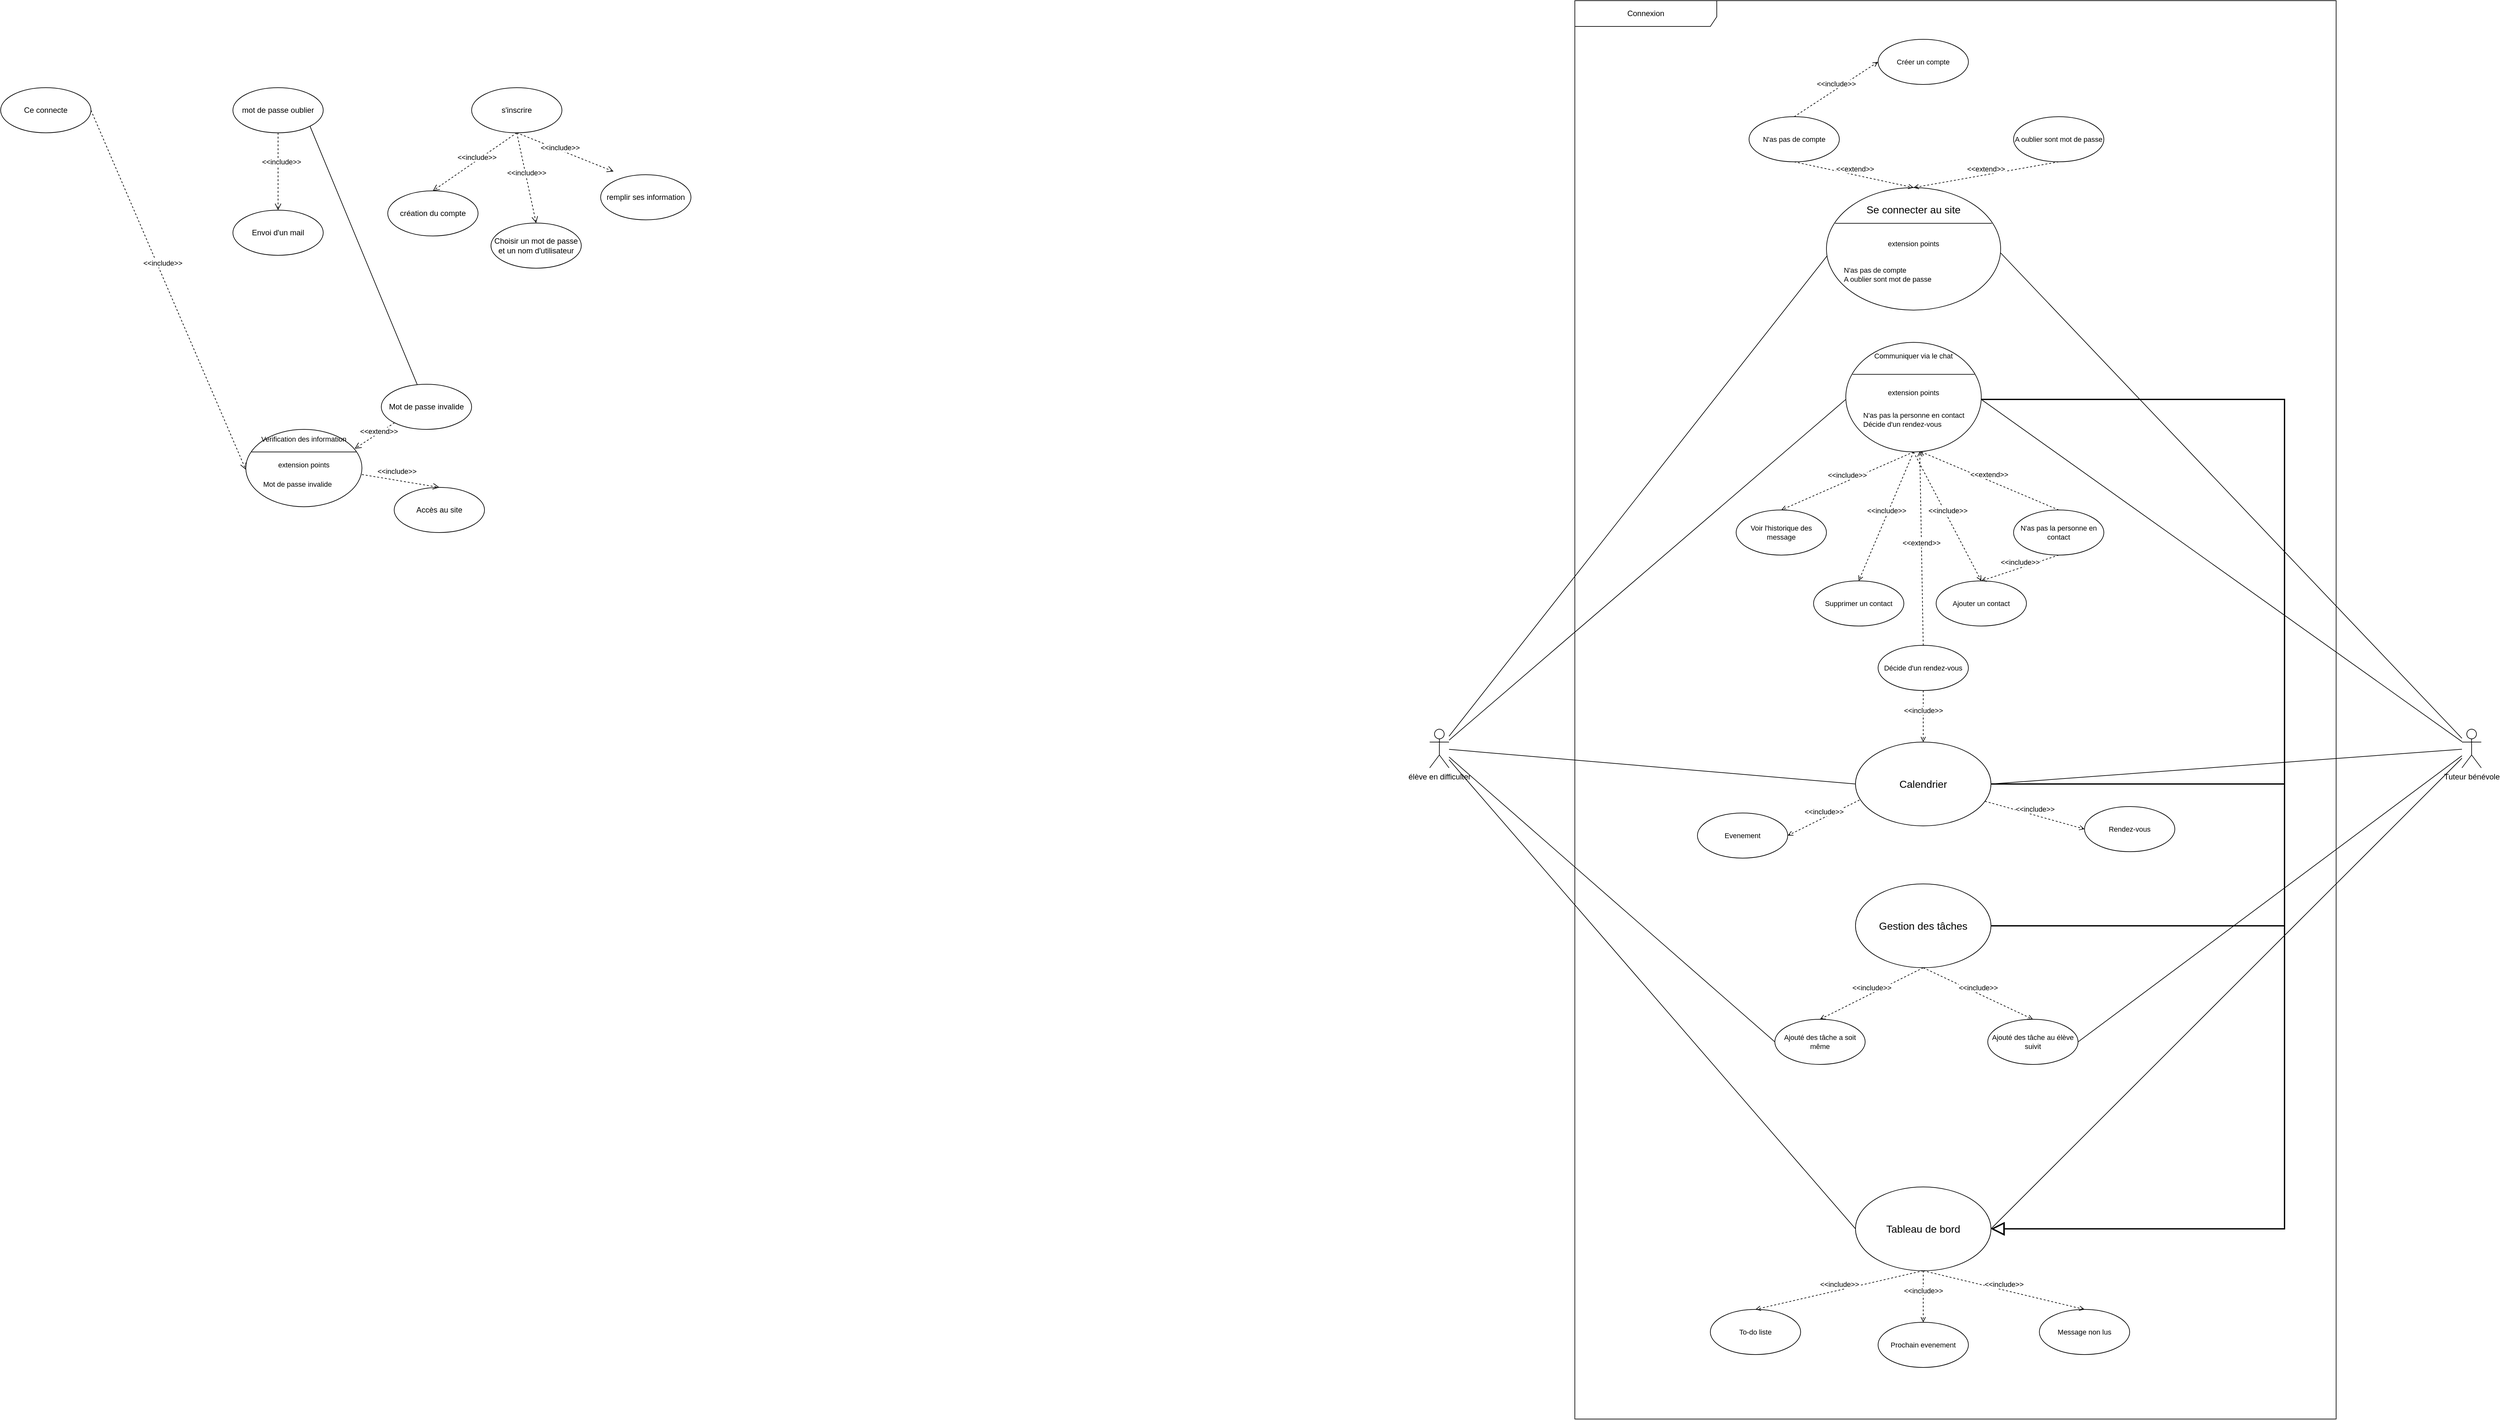 <mxfile version="21.3.8" type="github">
  <diagram name="Page-1" id="kGMyGou1nUePbA4EINrC">
    <mxGraphModel dx="9139" dy="7870" grid="1" gridSize="10" guides="1" tooltips="1" connect="1" arrows="1" fold="1" page="1" pageScale="1" pageWidth="827" pageHeight="1169" math="0" shadow="0">
      <root>
        <mxCell id="0" />
        <mxCell id="1" parent="0" />
        <mxCell id="mz7fUr0vwj-igbSiduvv-72" style="edgeStyle=none;shape=connector;rounded=0;orthogonalLoop=1;jettySize=auto;html=1;labelBackgroundColor=default;strokeColor=default;fontFamily=Helvetica;fontSize=11;fontColor=default;endArrow=none;endFill=0;entryX=0.017;entryY=-0.2;entryDx=0;entryDy=0;entryPerimeter=0;" edge="1" parent="1" source="mz7fUr0vwj-igbSiduvv-27" target="mz7fUr0vwj-igbSiduvv-78">
          <mxGeometry relative="1" as="geometry" />
        </mxCell>
        <mxCell id="mz7fUr0vwj-igbSiduvv-88" style="edgeStyle=none;shape=connector;rounded=0;orthogonalLoop=1;jettySize=auto;html=1;labelBackgroundColor=default;strokeColor=default;fontFamily=Helvetica;fontSize=11;fontColor=default;endArrow=none;endFill=0;entryX=0;entryY=0.75;entryDx=0;entryDy=0;" edge="1" parent="1" source="mz7fUr0vwj-igbSiduvv-27" target="mz7fUr0vwj-igbSiduvv-98">
          <mxGeometry relative="1" as="geometry">
            <mxPoint x="-4200" y="-5235" as="targetPoint" />
          </mxGeometry>
        </mxCell>
        <mxCell id="mz7fUr0vwj-igbSiduvv-108" style="edgeStyle=none;shape=connector;rounded=0;orthogonalLoop=1;jettySize=auto;html=1;entryX=0;entryY=0.5;entryDx=0;entryDy=0;labelBackgroundColor=default;strokeColor=default;fontFamily=Helvetica;fontSize=11;fontColor=default;endArrow=none;endFill=0;" edge="1" parent="1" source="mz7fUr0vwj-igbSiduvv-27" target="mz7fUr0vwj-igbSiduvv-107">
          <mxGeometry relative="1" as="geometry" />
        </mxCell>
        <mxCell id="mz7fUr0vwj-igbSiduvv-115" style="edgeStyle=none;shape=connector;rounded=0;orthogonalLoop=1;jettySize=auto;html=1;entryX=0;entryY=0.5;entryDx=0;entryDy=0;labelBackgroundColor=default;strokeColor=default;fontFamily=Helvetica;fontSize=11;fontColor=default;endArrow=none;endFill=0;" edge="1" parent="1" source="mz7fUr0vwj-igbSiduvv-27" target="mz7fUr0vwj-igbSiduvv-123">
          <mxGeometry relative="1" as="geometry" />
        </mxCell>
        <mxCell id="mz7fUr0vwj-igbSiduvv-131" style="edgeStyle=none;shape=connector;rounded=0;orthogonalLoop=1;jettySize=auto;html=1;entryX=0;entryY=0.5;entryDx=0;entryDy=0;labelBackgroundColor=default;strokeColor=default;fontFamily=Helvetica;fontSize=11;fontColor=default;endArrow=none;endFill=0;" edge="1" parent="1" source="mz7fUr0vwj-igbSiduvv-27" target="mz7fUr0vwj-igbSiduvv-126">
          <mxGeometry relative="1" as="geometry" />
        </mxCell>
        <mxCell id="mz7fUr0vwj-igbSiduvv-27" value="élève en difficulter" style="shape=umlActor;verticalLabelPosition=bottom;verticalAlign=top;html=1;" vertex="1" parent="1">
          <mxGeometry x="-4885" y="-4850" width="30" height="60" as="geometry" />
        </mxCell>
        <mxCell id="mz7fUr0vwj-igbSiduvv-28" value="Accès au site" style="ellipse;whiteSpace=wrap;html=1;" vertex="1" parent="1">
          <mxGeometry x="-6490" y="-5225" width="140" height="70" as="geometry" />
        </mxCell>
        <mxCell id="mz7fUr0vwj-igbSiduvv-29" value="Connexion" style="shape=umlFrame;whiteSpace=wrap;html=1;pointerEvents=0;width=220;height=40;connectable=0;" vertex="1" parent="1">
          <mxGeometry x="-4660" y="-5980" width="1180" height="2200" as="geometry" />
        </mxCell>
        <mxCell id="mz7fUr0vwj-igbSiduvv-73" style="edgeStyle=none;shape=connector;rounded=0;orthogonalLoop=1;jettySize=auto;html=1;entryX=1;entryY=-0.2;entryDx=0;entryDy=0;labelBackgroundColor=default;strokeColor=default;fontFamily=Helvetica;fontSize=11;fontColor=default;endArrow=none;endFill=0;entryPerimeter=0;" edge="1" parent="1" source="mz7fUr0vwj-igbSiduvv-30" target="mz7fUr0vwj-igbSiduvv-78">
          <mxGeometry relative="1" as="geometry" />
        </mxCell>
        <mxCell id="mz7fUr0vwj-igbSiduvv-89" style="edgeStyle=none;shape=connector;rounded=0;orthogonalLoop=1;jettySize=auto;html=1;entryX=1;entryY=0.75;entryDx=0;entryDy=0;labelBackgroundColor=default;strokeColor=default;fontFamily=Helvetica;fontSize=11;fontColor=default;endArrow=none;endFill=0;" edge="1" parent="1" source="mz7fUr0vwj-igbSiduvv-30" target="mz7fUr0vwj-igbSiduvv-98">
          <mxGeometry relative="1" as="geometry">
            <mxPoint x="-4060" y="-5235" as="targetPoint" />
          </mxGeometry>
        </mxCell>
        <mxCell id="mz7fUr0vwj-igbSiduvv-109" style="edgeStyle=none;shape=connector;rounded=0;orthogonalLoop=1;jettySize=auto;html=1;entryX=1;entryY=0.5;entryDx=0;entryDy=0;labelBackgroundColor=default;strokeColor=default;fontFamily=Helvetica;fontSize=11;fontColor=default;endArrow=none;endFill=0;" edge="1" parent="1" source="mz7fUr0vwj-igbSiduvv-30" target="mz7fUr0vwj-igbSiduvv-107">
          <mxGeometry relative="1" as="geometry" />
        </mxCell>
        <mxCell id="mz7fUr0vwj-igbSiduvv-116" style="edgeStyle=none;shape=connector;rounded=0;orthogonalLoop=1;jettySize=auto;html=1;entryX=1;entryY=0.5;entryDx=0;entryDy=0;labelBackgroundColor=default;strokeColor=default;fontFamily=Helvetica;fontSize=11;fontColor=default;endArrow=none;endFill=0;" edge="1" parent="1" source="mz7fUr0vwj-igbSiduvv-30" target="mz7fUr0vwj-igbSiduvv-124">
          <mxGeometry relative="1" as="geometry" />
        </mxCell>
        <mxCell id="mz7fUr0vwj-igbSiduvv-132" style="edgeStyle=none;shape=connector;rounded=0;orthogonalLoop=1;jettySize=auto;html=1;entryX=1;entryY=0.5;entryDx=0;entryDy=0;labelBackgroundColor=default;strokeColor=default;fontFamily=Helvetica;fontSize=11;fontColor=default;endArrow=none;endFill=0;" edge="1" parent="1" source="mz7fUr0vwj-igbSiduvv-30" target="mz7fUr0vwj-igbSiduvv-126">
          <mxGeometry relative="1" as="geometry" />
        </mxCell>
        <mxCell id="mz7fUr0vwj-igbSiduvv-30" value="Tuteur bénévole" style="shape=umlActor;verticalLabelPosition=bottom;verticalAlign=top;html=1;" vertex="1" parent="1">
          <mxGeometry x="-3285" y="-4850" width="30" height="60" as="geometry" />
        </mxCell>
        <mxCell id="mz7fUr0vwj-igbSiduvv-31" value="Ce connecte " style="ellipse;whiteSpace=wrap;html=1;" vertex="1" parent="1">
          <mxGeometry x="-7100" y="-5845" width="140" height="70" as="geometry" />
        </mxCell>
        <mxCell id="mz7fUr0vwj-igbSiduvv-34" value="&amp;lt;&amp;lt;include&amp;gt;&amp;gt;" style="endArrow=open;startArrow=none;endFill=0;startFill=0;endSize=8;html=1;verticalAlign=bottom;dashed=1;labelBackgroundColor=default;rounded=0;entryX=0.5;entryY=0;entryDx=0;entryDy=0;" edge="1" parent="1" source="mz7fUr0vwj-igbSiduvv-52" target="mz7fUr0vwj-igbSiduvv-28">
          <mxGeometry x="-0.111" y="5" width="160" relative="1" as="geometry">
            <mxPoint x="-7400" y="-5335" as="sourcePoint" />
            <mxPoint x="-7200" y="-5335" as="targetPoint" />
            <mxPoint as="offset" />
          </mxGeometry>
        </mxCell>
        <mxCell id="mz7fUr0vwj-igbSiduvv-36" value="&amp;lt;&amp;lt;include&amp;gt;&amp;gt;" style="endArrow=open;startArrow=none;endFill=0;startFill=0;endSize=8;html=1;verticalAlign=bottom;dashed=1;labelBackgroundColor=default;rounded=0;exitX=0.5;exitY=1;exitDx=0;exitDy=0;entryX=0.5;entryY=0;entryDx=0;entryDy=0;" edge="1" target="mz7fUr0vwj-igbSiduvv-56" parent="1" source="mz7fUr0vwj-igbSiduvv-45">
          <mxGeometry x="-0.013" y="3" width="160" relative="1" as="geometry">
            <mxPoint x="-6370" y="-5580" as="sourcePoint" />
            <mxPoint x="-6952" y="-5440" as="targetPoint" />
            <mxPoint as="offset" />
          </mxGeometry>
        </mxCell>
        <mxCell id="mz7fUr0vwj-igbSiduvv-45" value="s&#39;inscrire" style="ellipse;whiteSpace=wrap;html=1;" vertex="1" parent="1">
          <mxGeometry x="-6370" y="-5845" width="140" height="70" as="geometry" />
        </mxCell>
        <mxCell id="mz7fUr0vwj-igbSiduvv-49" value="" style="shape=ellipse;container=1;horizontal=1;horizontalStack=0;resizeParent=1;resizeParentMax=0;resizeLast=0;html=1;dashed=0;collapsible=0;fontFamily=Helvetica;fontSize=11;fontColor=default;" vertex="1" parent="1">
          <mxGeometry x="-6720" y="-5315" width="180" height="120" as="geometry" />
        </mxCell>
        <mxCell id="mz7fUr0vwj-igbSiduvv-50" value="Verification des information" style="html=1;strokeColor=none;fillColor=none;align=center;verticalAlign=middle;rotatable=0;whiteSpace=wrap;fontFamily=Helvetica;fontSize=11;fontColor=default;" vertex="1" parent="mz7fUr0vwj-igbSiduvv-49">
          <mxGeometry width="180" height="30" as="geometry" />
        </mxCell>
        <mxCell id="mz7fUr0vwj-igbSiduvv-51" value="" style="line;strokeWidth=1;fillColor=none;rotatable=0;labelPosition=right;points=[];portConstraint=eastwest;dashed=0;resizeWidth=1;fontFamily=Helvetica;fontSize=11;fontColor=default;" vertex="1" parent="mz7fUr0vwj-igbSiduvv-49">
          <mxGeometry x="9" y="30" width="162" height="10" as="geometry" />
        </mxCell>
        <mxCell id="mz7fUr0vwj-igbSiduvv-52" value="extension points" style="text;html=1;align=center;verticalAlign=middle;rotatable=0;fillColor=none;strokeColor=none;whiteSpace=wrap;fontSize=11;fontFamily=Helvetica;fontColor=default;" vertex="1" parent="mz7fUr0vwj-igbSiduvv-49">
          <mxGeometry y="40" width="180" height="30" as="geometry" />
        </mxCell>
        <mxCell id="mz7fUr0vwj-igbSiduvv-53" value="Mot de passe invalide" style="text;html=1;align=left;verticalAlign=middle;rotatable=0;spacingLeft=25;fillColor=none;strokeColor=none;whiteSpace=wrap;fontSize=11;fontFamily=Helvetica;fontColor=default;" vertex="1" parent="mz7fUr0vwj-igbSiduvv-49">
          <mxGeometry y="70" width="180" height="30" as="geometry" />
        </mxCell>
        <mxCell id="mz7fUr0vwj-igbSiduvv-54" value="remplir ses information" style="ellipse;whiteSpace=wrap;html=1;" vertex="1" parent="1">
          <mxGeometry x="-6170" y="-5710" width="140" height="70" as="geometry" />
        </mxCell>
        <mxCell id="mz7fUr0vwj-igbSiduvv-55" value="Choisir un mot de passe et un nom d&#39;utilisateur" style="ellipse;whiteSpace=wrap;html=1;" vertex="1" parent="1">
          <mxGeometry x="-6340" y="-5635" width="140" height="70" as="geometry" />
        </mxCell>
        <mxCell id="mz7fUr0vwj-igbSiduvv-56" value="création du compte" style="ellipse;whiteSpace=wrap;html=1;" vertex="1" parent="1">
          <mxGeometry x="-6500" y="-5685" width="140" height="70" as="geometry" />
        </mxCell>
        <mxCell id="mz7fUr0vwj-igbSiduvv-58" value="&amp;lt;&amp;lt;include&amp;gt;&amp;gt;" style="endArrow=open;startArrow=none;endFill=0;startFill=0;endSize=8;html=1;verticalAlign=bottom;dashed=1;labelBackgroundColor=default;rounded=0;exitX=0.5;exitY=1;exitDx=0;exitDy=0;entryX=0.5;entryY=0;entryDx=0;entryDy=0;" edge="1" parent="1" source="mz7fUr0vwj-igbSiduvv-45" target="mz7fUr0vwj-igbSiduvv-55">
          <mxGeometry x="0.011" width="160" relative="1" as="geometry">
            <mxPoint x="-6370" y="-5580" as="sourcePoint" />
            <mxPoint x="-6952" y="-5440" as="targetPoint" />
            <mxPoint as="offset" />
          </mxGeometry>
        </mxCell>
        <mxCell id="mz7fUr0vwj-igbSiduvv-59" value="&amp;lt;&amp;lt;include&amp;gt;&amp;gt;" style="endArrow=open;startArrow=none;endFill=0;startFill=0;endSize=8;html=1;verticalAlign=bottom;dashed=1;labelBackgroundColor=default;rounded=0;exitX=0.5;exitY=1;exitDx=0;exitDy=0;entryX=0.5;entryY=0;entryDx=0;entryDy=0;" edge="1" parent="1" source="mz7fUr0vwj-igbSiduvv-45">
          <mxGeometry x="-0.076" y="-5" width="160" relative="1" as="geometry">
            <mxPoint x="-6370" y="-5580" as="sourcePoint" />
            <mxPoint x="-6150" y="-5715" as="targetPoint" />
            <mxPoint as="offset" />
          </mxGeometry>
        </mxCell>
        <mxCell id="mz7fUr0vwj-igbSiduvv-60" value="mot de passe oublier" style="ellipse;whiteSpace=wrap;html=1;" vertex="1" parent="1">
          <mxGeometry x="-6740" y="-5845" width="140" height="70" as="geometry" />
        </mxCell>
        <mxCell id="mz7fUr0vwj-igbSiduvv-67" style="edgeStyle=none;shape=connector;rounded=0;orthogonalLoop=1;jettySize=auto;html=1;labelBackgroundColor=default;strokeColor=default;fontFamily=Helvetica;fontSize=11;fontColor=default;endArrow=none;endFill=0;entryX=1;entryY=1;entryDx=0;entryDy=0;" edge="1" parent="1" source="mz7fUr0vwj-igbSiduvv-62" target="mz7fUr0vwj-igbSiduvv-60">
          <mxGeometry relative="1" as="geometry" />
        </mxCell>
        <mxCell id="mz7fUr0vwj-igbSiduvv-62" value="Mot de passe invalide" style="ellipse;whiteSpace=wrap;html=1;" vertex="1" parent="1">
          <mxGeometry x="-6510" y="-5385" width="140" height="70" as="geometry" />
        </mxCell>
        <mxCell id="mz7fUr0vwj-igbSiduvv-64" value="&amp;lt;&amp;lt;extend&amp;gt;&amp;gt;" style="endArrow=open;startArrow=none;endFill=0;startFill=0;endSize=8;html=1;verticalAlign=bottom;dashed=1;labelBackgroundColor=default;rounded=0;entryX=0.938;entryY=0.997;entryDx=0;entryDy=0;exitX=0;exitY=1;exitDx=0;exitDy=0;entryPerimeter=0;" edge="1" parent="1" source="mz7fUr0vwj-igbSiduvv-62" target="mz7fUr0vwj-igbSiduvv-50">
          <mxGeometry x="-0.111" y="5" width="160" relative="1" as="geometry">
            <mxPoint x="-6752.5" y="-5395.83" as="sourcePoint" />
            <mxPoint x="-6552.5" y="-5395.83" as="targetPoint" />
            <mxPoint as="offset" />
          </mxGeometry>
        </mxCell>
        <mxCell id="mz7fUr0vwj-igbSiduvv-65" value="&amp;lt;&amp;lt;include&amp;gt;&amp;gt;" style="endArrow=open;startArrow=none;endFill=0;startFill=0;endSize=8;html=1;verticalAlign=bottom;dashed=1;labelBackgroundColor=default;rounded=0;exitX=1;exitY=0.5;exitDx=0;exitDy=0;entryX=0;entryY=0.75;entryDx=0;entryDy=0;" edge="1" parent="1" source="mz7fUr0vwj-igbSiduvv-31" target="mz7fUr0vwj-igbSiduvv-52">
          <mxGeometry x="-0.111" y="5" width="160" relative="1" as="geometry">
            <mxPoint x="-6850" y="-5185" as="sourcePoint" />
            <mxPoint x="-6650" y="-5185" as="targetPoint" />
            <mxPoint as="offset" />
          </mxGeometry>
        </mxCell>
        <mxCell id="mz7fUr0vwj-igbSiduvv-68" value="Envoi d&#39;un mail" style="ellipse;whiteSpace=wrap;html=1;" vertex="1" parent="1">
          <mxGeometry x="-6740" y="-5655" width="140" height="70" as="geometry" />
        </mxCell>
        <mxCell id="mz7fUr0vwj-igbSiduvv-69" value="&amp;lt;&amp;lt;include&amp;gt;&amp;gt;" style="endArrow=open;startArrow=none;endFill=0;startFill=0;endSize=8;html=1;verticalAlign=bottom;dashed=1;labelBackgroundColor=default;rounded=0;exitX=0.5;exitY=1;exitDx=0;exitDy=0;entryX=0.5;entryY=0;entryDx=0;entryDy=0;" edge="1" parent="1" source="mz7fUr0vwj-igbSiduvv-60" target="mz7fUr0vwj-igbSiduvv-68">
          <mxGeometry x="-0.111" y="5" width="160" relative="1" as="geometry">
            <mxPoint x="-6790" y="-5505" as="sourcePoint" />
            <mxPoint x="-6740" y="-5487" as="targetPoint" />
            <mxPoint as="offset" />
          </mxGeometry>
        </mxCell>
        <mxCell id="mz7fUr0vwj-igbSiduvv-71" value="N&#39;as pas de compte" style="ellipse;whiteSpace=wrap;html=1;fontFamily=Helvetica;fontSize=11;fontColor=default;" vertex="1" parent="1">
          <mxGeometry x="-4390" y="-5800" width="140" height="70" as="geometry" />
        </mxCell>
        <mxCell id="mz7fUr0vwj-igbSiduvv-74" value="" style="shape=ellipse;container=1;horizontal=1;horizontalStack=0;resizeParent=1;resizeParentMax=0;resizeLast=0;html=1;dashed=0;collapsible=0;fontFamily=Helvetica;fontSize=11;fontColor=default;" vertex="1" parent="1">
          <mxGeometry x="-4270" y="-5690" width="270" height="190" as="geometry" />
        </mxCell>
        <mxCell id="mz7fUr0vwj-igbSiduvv-75" value="&lt;div style=&quot;font-size: 16px;&quot;&gt;Se connecter au site&lt;br style=&quot;font-size: 16px;&quot;&gt;&lt;/div&gt;" style="html=1;strokeColor=none;fillColor=none;align=center;verticalAlign=middle;rotatable=0;whiteSpace=wrap;fontFamily=Helvetica;fontSize=16;fontColor=default;" vertex="1" parent="mz7fUr0vwj-igbSiduvv-74">
          <mxGeometry y="10" width="270" height="47.5" as="geometry" />
        </mxCell>
        <mxCell id="mz7fUr0vwj-igbSiduvv-76" value="" style="line;strokeWidth=1;fillColor=none;rotatable=0;labelPosition=right;points=[];portConstraint=eastwest;dashed=0;resizeWidth=1;fontFamily=Helvetica;fontSize=11;fontColor=default;" vertex="1" parent="mz7fUr0vwj-igbSiduvv-74">
          <mxGeometry x="13.5" y="47.5" width="243.0" height="15.833" as="geometry" />
        </mxCell>
        <mxCell id="mz7fUr0vwj-igbSiduvv-77" value="extension points" style="text;html=1;align=center;verticalAlign=middle;rotatable=0;fillColor=none;strokeColor=none;whiteSpace=wrap;fontSize=11;fontFamily=Helvetica;fontColor=default;" vertex="1" parent="mz7fUr0vwj-igbSiduvv-74">
          <mxGeometry y="63.333" width="270" height="47.5" as="geometry" />
        </mxCell>
        <mxCell id="mz7fUr0vwj-igbSiduvv-78" value="&lt;div&gt;N&#39;as pas de compte&lt;/div&gt;&lt;div&gt;A oublier sont mot de passe&lt;br&gt;&lt;/div&gt;" style="text;html=1;align=left;verticalAlign=middle;rotatable=0;spacingLeft=25;fillColor=none;strokeColor=none;whiteSpace=wrap;fontSize=11;fontFamily=Helvetica;fontColor=default;" vertex="1" parent="mz7fUr0vwj-igbSiduvv-74">
          <mxGeometry y="110.833" width="270" height="47.5" as="geometry" />
        </mxCell>
        <mxCell id="mz7fUr0vwj-igbSiduvv-82" value="&amp;lt;&amp;lt;extend&amp;gt;&amp;gt;" style="html=1;verticalAlign=bottom;labelBackgroundColor=default;endArrow=open;endFill=0;dashed=1;rounded=0;strokeColor=default;fontFamily=Helvetica;fontSize=11;fontColor=default;shape=connector;exitX=0.5;exitY=1;exitDx=0;exitDy=0;" edge="1" parent="1" source="mz7fUr0vwj-igbSiduvv-71">
          <mxGeometry x="0.013" width="160" relative="1" as="geometry">
            <mxPoint x="-4440" y="-5490" as="sourcePoint" />
            <mxPoint x="-4135" y="-5690" as="targetPoint" />
            <mxPoint as="offset" />
          </mxGeometry>
        </mxCell>
        <mxCell id="mz7fUr0vwj-igbSiduvv-83" value="&amp;lt;&amp;lt;include&amp;gt;&amp;gt;" style="html=1;verticalAlign=bottom;labelBackgroundColor=default;endArrow=open;endFill=0;dashed=1;rounded=0;strokeColor=default;fontFamily=Helvetica;fontSize=11;fontColor=default;shape=connector;exitX=0.5;exitY=0;exitDx=0;exitDy=0;entryX=0;entryY=0.5;entryDx=0;entryDy=0;" edge="1" parent="1" source="mz7fUr0vwj-igbSiduvv-71" target="mz7fUr0vwj-igbSiduvv-84">
          <mxGeometry width="160" relative="1" as="geometry">
            <mxPoint x="-4180" y="-5770" as="sourcePoint" />
            <mxPoint x="-4120" y="-5890" as="targetPoint" />
          </mxGeometry>
        </mxCell>
        <mxCell id="mz7fUr0vwj-igbSiduvv-84" value="Créer un compte" style="ellipse;whiteSpace=wrap;html=1;fontFamily=Helvetica;fontSize=11;fontColor=default;" vertex="1" parent="1">
          <mxGeometry x="-4190" y="-5920" width="140" height="70" as="geometry" />
        </mxCell>
        <mxCell id="mz7fUr0vwj-igbSiduvv-85" value="A oublier sont mot de passe" style="ellipse;whiteSpace=wrap;html=1;fontFamily=Helvetica;fontSize=11;fontColor=default;" vertex="1" parent="1">
          <mxGeometry x="-3980" y="-5800" width="140" height="70" as="geometry" />
        </mxCell>
        <mxCell id="mz7fUr0vwj-igbSiduvv-86" value="&amp;lt;&amp;lt;extend&amp;gt;&amp;gt;" style="html=1;verticalAlign=bottom;labelBackgroundColor=default;endArrow=open;endFill=0;dashed=1;rounded=0;strokeColor=default;fontFamily=Helvetica;fontSize=11;fontColor=default;shape=connector;entryX=0.5;entryY=0;entryDx=0;entryDy=0;exitX=0.5;exitY=1;exitDx=0;exitDy=0;" edge="1" parent="1" source="mz7fUr0vwj-igbSiduvv-85" target="mz7fUr0vwj-igbSiduvv-74">
          <mxGeometry width="160" relative="1" as="geometry">
            <mxPoint x="-4020" y="-5730" as="sourcePoint" />
            <mxPoint x="-3989" y="-5666" as="targetPoint" />
          </mxGeometry>
        </mxCell>
        <mxCell id="mz7fUr0vwj-igbSiduvv-90" value="N&#39;as pas la personne en contact" style="ellipse;whiteSpace=wrap;html=1;fontFamily=Helvetica;fontSize=11;fontColor=default;" vertex="1" parent="1">
          <mxGeometry x="-3980" y="-5190" width="140" height="70" as="geometry" />
        </mxCell>
        <mxCell id="mz7fUr0vwj-igbSiduvv-91" value="Voir l&#39;historique des message" style="ellipse;whiteSpace=wrap;html=1;fontFamily=Helvetica;fontSize=11;fontColor=default;" vertex="1" parent="1">
          <mxGeometry x="-4410" y="-5190" width="140" height="70" as="geometry" />
        </mxCell>
        <mxCell id="mz7fUr0vwj-igbSiduvv-92" value="&amp;lt;&amp;lt;include&amp;gt;&amp;gt;" style="html=1;verticalAlign=bottom;labelBackgroundColor=default;endArrow=open;endFill=0;dashed=1;rounded=0;strokeColor=default;fontFamily=Helvetica;fontSize=11;fontColor=default;shape=connector;exitX=0.5;exitY=1;exitDx=0;exitDy=0;entryX=0.5;entryY=0;entryDx=0;entryDy=0;" edge="1" parent="1" source="mz7fUr0vwj-igbSiduvv-95" target="mz7fUr0vwj-igbSiduvv-91">
          <mxGeometry width="160" relative="1" as="geometry">
            <mxPoint x="-4130" y="-5280" as="sourcePoint" />
            <mxPoint x="-4100" y="-5190" as="targetPoint" />
          </mxGeometry>
        </mxCell>
        <mxCell id="mz7fUr0vwj-igbSiduvv-93" value="&amp;lt;&amp;lt;extend&amp;gt;&amp;gt;" style="html=1;verticalAlign=bottom;labelBackgroundColor=default;endArrow=open;endFill=0;dashed=1;rounded=0;strokeColor=default;fontFamily=Helvetica;fontSize=11;fontColor=default;shape=connector;exitX=0.5;exitY=0;exitDx=0;exitDy=0;entryX=0.546;entryY=0.994;entryDx=0;entryDy=0;entryPerimeter=0;" edge="1" parent="1" source="mz7fUr0vwj-igbSiduvv-90" target="mz7fUr0vwj-igbSiduvv-95">
          <mxGeometry width="160" relative="1" as="geometry">
            <mxPoint x="-4080" y="-5220" as="sourcePoint" />
            <mxPoint x="-4130" y="-5280" as="targetPoint" />
          </mxGeometry>
        </mxCell>
        <mxCell id="mz7fUr0vwj-igbSiduvv-94" value="Ajouter un contact" style="ellipse;whiteSpace=wrap;html=1;fontFamily=Helvetica;fontSize=11;fontColor=default;" vertex="1" parent="1">
          <mxGeometry x="-4100" y="-5080" width="140" height="70" as="geometry" />
        </mxCell>
        <mxCell id="mz7fUr0vwj-igbSiduvv-95" value="" style="shape=ellipse;container=1;horizontal=1;horizontalStack=0;resizeParent=1;resizeParentMax=0;resizeLast=0;html=1;dashed=0;collapsible=0;fontFamily=Helvetica;fontSize=11;fontColor=default;" vertex="1" parent="1">
          <mxGeometry x="-4240" y="-5450" width="210" height="170" as="geometry" />
        </mxCell>
        <mxCell id="mz7fUr0vwj-igbSiduvv-96" value="Communiquer via le chat" style="html=1;strokeColor=none;fillColor=none;align=center;verticalAlign=middle;rotatable=0;whiteSpace=wrap;fontFamily=Helvetica;fontSize=11;fontColor=default;" vertex="1" parent="mz7fUr0vwj-igbSiduvv-95">
          <mxGeometry width="210" height="42.5" as="geometry" />
        </mxCell>
        <mxCell id="mz7fUr0vwj-igbSiduvv-97" value="" style="line;strokeWidth=1;fillColor=none;rotatable=0;labelPosition=right;points=[];portConstraint=eastwest;dashed=0;resizeWidth=1;fontFamily=Helvetica;fontSize=11;fontColor=default;" vertex="1" parent="mz7fUr0vwj-igbSiduvv-95">
          <mxGeometry x="10.5" y="42.5" width="189" height="14.167" as="geometry" />
        </mxCell>
        <mxCell id="mz7fUr0vwj-igbSiduvv-98" value="extension points" style="text;html=1;align=center;verticalAlign=middle;rotatable=0;fillColor=none;strokeColor=none;whiteSpace=wrap;fontSize=11;fontFamily=Helvetica;fontColor=default;" vertex="1" parent="mz7fUr0vwj-igbSiduvv-95">
          <mxGeometry y="56.667" width="210" height="42.5" as="geometry" />
        </mxCell>
        <mxCell id="mz7fUr0vwj-igbSiduvv-99" value="&lt;div&gt;N&#39;as pas la personne en contact&lt;/div&gt;&lt;div&gt;Décide d&#39;un rendez-vous&lt;br&gt;&lt;/div&gt;" style="text;html=1;align=left;verticalAlign=middle;rotatable=0;spacingLeft=25;fillColor=none;strokeColor=none;whiteSpace=wrap;fontSize=11;fontFamily=Helvetica;fontColor=default;" vertex="1" parent="mz7fUr0vwj-igbSiduvv-95">
          <mxGeometry y="99.167" width="210" height="42.5" as="geometry" />
        </mxCell>
        <mxCell id="mz7fUr0vwj-igbSiduvv-100" value="&amp;lt;&amp;lt;include&amp;gt;&amp;gt;" style="html=1;verticalAlign=bottom;labelBackgroundColor=default;endArrow=open;endFill=0;dashed=1;rounded=0;strokeColor=default;fontFamily=Helvetica;fontSize=11;fontColor=default;shape=connector;exitX=0.5;exitY=1;exitDx=0;exitDy=0;entryX=0.5;entryY=0;entryDx=0;entryDy=0;" edge="1" parent="1" source="mz7fUr0vwj-igbSiduvv-90" target="mz7fUr0vwj-igbSiduvv-94">
          <mxGeometry width="160" relative="1" as="geometry">
            <mxPoint x="-3985" y="-5065" as="sourcePoint" />
            <mxPoint x="-4090" y="-4975" as="targetPoint" />
          </mxGeometry>
        </mxCell>
        <mxCell id="mz7fUr0vwj-igbSiduvv-101" value="&amp;lt;&amp;lt;include&amp;gt;&amp;gt;" style="html=1;verticalAlign=bottom;labelBackgroundColor=default;endArrow=open;endFill=0;dashed=1;rounded=0;strokeColor=default;fontFamily=Helvetica;fontSize=11;fontColor=default;shape=connector;exitX=0.5;exitY=1;exitDx=0;exitDy=0;entryX=0.5;entryY=0;entryDx=0;entryDy=0;" edge="1" parent="1" source="mz7fUr0vwj-igbSiduvv-95" target="mz7fUr0vwj-igbSiduvv-94">
          <mxGeometry width="160" relative="1" as="geometry">
            <mxPoint x="-3900" y="-5110" as="sourcePoint" />
            <mxPoint x="-4090" y="-5120" as="targetPoint" />
          </mxGeometry>
        </mxCell>
        <mxCell id="mz7fUr0vwj-igbSiduvv-102" value="Supprimer un contact" style="ellipse;whiteSpace=wrap;html=1;fontFamily=Helvetica;fontSize=11;fontColor=default;" vertex="1" parent="1">
          <mxGeometry x="-4290" y="-5080" width="140" height="70" as="geometry" />
        </mxCell>
        <mxCell id="mz7fUr0vwj-igbSiduvv-103" value="&amp;lt;&amp;lt;include&amp;gt;&amp;gt;" style="html=1;verticalAlign=bottom;labelBackgroundColor=default;endArrow=open;endFill=0;dashed=1;rounded=0;strokeColor=default;fontFamily=Helvetica;fontSize=11;fontColor=default;shape=connector;exitX=0.5;exitY=1;exitDx=0;exitDy=0;entryX=0.5;entryY=0;entryDx=0;entryDy=0;" edge="1" parent="1" source="mz7fUr0vwj-igbSiduvv-95" target="mz7fUr0vwj-igbSiduvv-102">
          <mxGeometry width="160" relative="1" as="geometry">
            <mxPoint x="-3900" y="-5110" as="sourcePoint" />
            <mxPoint x="-4090" y="-5120" as="targetPoint" />
          </mxGeometry>
        </mxCell>
        <mxCell id="mz7fUr0vwj-igbSiduvv-104" value="Décide d&#39;un rendez-vous" style="ellipse;whiteSpace=wrap;html=1;fontFamily=Helvetica;fontSize=11;fontColor=default;" vertex="1" parent="1">
          <mxGeometry x="-4190" y="-4980" width="140" height="70" as="geometry" />
        </mxCell>
        <mxCell id="mz7fUr0vwj-igbSiduvv-105" value="&amp;lt;&amp;lt;extend&amp;gt;&amp;gt;" style="html=1;verticalAlign=bottom;labelBackgroundColor=default;endArrow=open;endFill=0;dashed=1;rounded=0;strokeColor=default;fontFamily=Helvetica;fontSize=11;fontColor=default;shape=connector;exitX=0.5;exitY=0;exitDx=0;exitDy=0;entryX=0.546;entryY=0.994;entryDx=0;entryDy=0;entryPerimeter=0;" edge="1" parent="1" source="mz7fUr0vwj-igbSiduvv-104" target="mz7fUr0vwj-igbSiduvv-95">
          <mxGeometry width="160" relative="1" as="geometry">
            <mxPoint x="-4080" y="-5220" as="sourcePoint" />
            <mxPoint x="-4130" y="-5280" as="targetPoint" />
          </mxGeometry>
        </mxCell>
        <mxCell id="mz7fUr0vwj-igbSiduvv-106" value="&amp;lt;&amp;lt;include&amp;gt;&amp;gt;" style="html=1;verticalAlign=bottom;labelBackgroundColor=default;endArrow=open;endFill=0;dashed=1;rounded=0;strokeColor=default;fontFamily=Helvetica;fontSize=11;fontColor=default;shape=connector;exitX=0.5;exitY=1;exitDx=0;exitDy=0;entryX=0.5;entryY=0;entryDx=0;entryDy=0;" edge="1" parent="1" source="mz7fUr0vwj-igbSiduvv-104" target="mz7fUr0vwj-igbSiduvv-107">
          <mxGeometry width="160" relative="1" as="geometry">
            <mxPoint x="-4135" y="-4876" as="sourcePoint" />
            <mxPoint x="-4120" y="-4840" as="targetPoint" />
          </mxGeometry>
        </mxCell>
        <mxCell id="mz7fUr0vwj-igbSiduvv-107" value="Calendrier" style="ellipse;whiteSpace=wrap;html=1;fontFamily=Helvetica;fontSize=16;fontColor=default;" vertex="1" parent="1">
          <mxGeometry x="-4225" y="-4830" width="210" height="130" as="geometry" />
        </mxCell>
        <mxCell id="mz7fUr0vwj-igbSiduvv-110" value="Evenement" style="ellipse;whiteSpace=wrap;html=1;fontFamily=Helvetica;fontSize=11;fontColor=default;" vertex="1" parent="1">
          <mxGeometry x="-4470" y="-4720" width="140" height="70" as="geometry" />
        </mxCell>
        <mxCell id="mz7fUr0vwj-igbSiduvv-111" value="&amp;lt;&amp;lt;include&amp;gt;&amp;gt;" style="html=1;verticalAlign=bottom;labelBackgroundColor=default;endArrow=open;endFill=0;dashed=1;rounded=0;strokeColor=default;fontFamily=Helvetica;fontSize=11;fontColor=default;shape=connector;exitX=0.029;exitY=0.692;exitDx=0;exitDy=0;entryX=1;entryY=0.5;entryDx=0;entryDy=0;exitPerimeter=0;" edge="1" source="mz7fUr0vwj-igbSiduvv-107" parent="1" target="mz7fUr0vwj-igbSiduvv-110">
          <mxGeometry width="160" relative="1" as="geometry">
            <mxPoint x="-4415" y="-4616" as="sourcePoint" />
            <mxPoint x="-4400" y="-4570" as="targetPoint" />
            <mxPoint as="offset" />
          </mxGeometry>
        </mxCell>
        <mxCell id="mz7fUr0vwj-igbSiduvv-112" value="Rendez-vous" style="ellipse;whiteSpace=wrap;html=1;fontFamily=Helvetica;fontSize=11;fontColor=default;" vertex="1" parent="1">
          <mxGeometry x="-3870" y="-4730" width="140" height="70" as="geometry" />
        </mxCell>
        <mxCell id="mz7fUr0vwj-igbSiduvv-113" value="&amp;lt;&amp;lt;include&amp;gt;&amp;gt;" style="html=1;verticalAlign=bottom;labelBackgroundColor=default;endArrow=open;endFill=0;dashed=1;rounded=0;strokeColor=default;fontFamily=Helvetica;fontSize=11;fontColor=default;shape=connector;entryX=0;entryY=0.5;entryDx=0;entryDy=0;" edge="1" source="mz7fUr0vwj-igbSiduvv-107" parent="1" target="mz7fUr0vwj-igbSiduvv-112">
          <mxGeometry width="160" relative="1" as="geometry">
            <mxPoint x="-3815" y="-4626" as="sourcePoint" />
            <mxPoint x="-3800" y="-4580" as="targetPoint" />
          </mxGeometry>
        </mxCell>
        <mxCell id="mz7fUr0vwj-igbSiduvv-114" value="Gestion des tâches" style="ellipse;whiteSpace=wrap;html=1;fontFamily=Helvetica;fontSize=16;fontColor=default;" vertex="1" parent="1">
          <mxGeometry x="-4225" y="-4610" width="210" height="130" as="geometry" />
        </mxCell>
        <mxCell id="mz7fUr0vwj-igbSiduvv-122" value="&amp;lt;&amp;lt;include&amp;gt;&amp;gt;" style="html=1;verticalAlign=bottom;labelBackgroundColor=default;endArrow=open;endFill=0;dashed=1;rounded=0;strokeColor=default;fontFamily=Helvetica;fontSize=11;fontColor=default;shape=connector;entryX=0.5;entryY=0;entryDx=0;entryDy=0;exitX=0.5;exitY=1;exitDx=0;exitDy=0;" edge="1" parent="1" source="mz7fUr0vwj-igbSiduvv-114" target="mz7fUr0vwj-igbSiduvv-124">
          <mxGeometry width="160" relative="1" as="geometry">
            <mxPoint x="-4260" y="-4370" as="sourcePoint" />
            <mxPoint x="-3865.0" y="-4450" as="targetPoint" />
          </mxGeometry>
        </mxCell>
        <mxCell id="mz7fUr0vwj-igbSiduvv-123" value="Ajouté des tâche a soit même" style="ellipse;whiteSpace=wrap;html=1;fontFamily=Helvetica;fontSize=11;fontColor=default;" vertex="1" parent="1">
          <mxGeometry x="-4350" y="-4400" width="140" height="70" as="geometry" />
        </mxCell>
        <mxCell id="mz7fUr0vwj-igbSiduvv-124" value="Ajouté des tâche au élève suivit" style="ellipse;whiteSpace=wrap;html=1;fontFamily=Helvetica;fontSize=11;fontColor=default;" vertex="1" parent="1">
          <mxGeometry x="-4020" y="-4400" width="140" height="70" as="geometry" />
        </mxCell>
        <mxCell id="mz7fUr0vwj-igbSiduvv-125" value="&amp;lt;&amp;lt;include&amp;gt;&amp;gt;" style="html=1;verticalAlign=bottom;labelBackgroundColor=default;endArrow=open;endFill=0;dashed=1;rounded=0;strokeColor=default;fontFamily=Helvetica;fontSize=11;fontColor=default;shape=connector;entryX=0.5;entryY=0;entryDx=0;entryDy=0;exitX=0.5;exitY=1;exitDx=0;exitDy=0;" edge="1" parent="1" source="mz7fUr0vwj-igbSiduvv-114" target="mz7fUr0vwj-igbSiduvv-123">
          <mxGeometry width="160" relative="1" as="geometry">
            <mxPoint x="-4230" y="-4405" as="sourcePoint" />
            <mxPoint x="-4060" y="-4325" as="targetPoint" />
          </mxGeometry>
        </mxCell>
        <mxCell id="mz7fUr0vwj-igbSiduvv-126" value="Tableau de bord" style="ellipse;whiteSpace=wrap;html=1;fontFamily=Helvetica;fontSize=16;fontColor=default;" vertex="1" parent="1">
          <mxGeometry x="-4225" y="-4140" width="210" height="130" as="geometry" />
        </mxCell>
        <mxCell id="mz7fUr0vwj-igbSiduvv-128" value="" style="endArrow=block;endSize=16;endFill=0;html=1;rounded=0;labelBackgroundColor=default;strokeColor=default;fontFamily=Helvetica;fontSize=11;fontColor=default;shape=connector;exitX=1;exitY=0.75;exitDx=0;exitDy=0;edgeStyle=elbowEdgeStyle;entryX=1;entryY=0.5;entryDx=0;entryDy=0;strokeWidth=2;" edge="1" parent="1" source="mz7fUr0vwj-igbSiduvv-98" target="mz7fUr0vwj-igbSiduvv-126">
          <mxGeometry width="160" relative="1" as="geometry">
            <mxPoint x="-3780" y="-5550" as="sourcePoint" />
            <mxPoint x="-3620" y="-5550" as="targetPoint" />
            <Array as="points">
              <mxPoint x="-3560" y="-4790" />
            </Array>
          </mxGeometry>
        </mxCell>
        <mxCell id="mz7fUr0vwj-igbSiduvv-129" value="" style="endArrow=block;endSize=16;endFill=0;html=1;rounded=0;labelBackgroundColor=default;strokeColor=default;fontFamily=Helvetica;fontSize=11;fontColor=default;shape=connector;exitX=1;exitY=0.5;exitDx=0;exitDy=0;edgeStyle=elbowEdgeStyle;entryX=1;entryY=0.5;entryDx=0;entryDy=0;strokeWidth=2;" edge="1" parent="1" source="mz7fUr0vwj-igbSiduvv-107" target="mz7fUr0vwj-igbSiduvv-126">
          <mxGeometry width="160" relative="1" as="geometry">
            <mxPoint x="-3780" y="-5550" as="sourcePoint" />
            <mxPoint x="-3620" y="-5550" as="targetPoint" />
            <Array as="points">
              <mxPoint x="-3560" y="-4790" />
            </Array>
          </mxGeometry>
        </mxCell>
        <mxCell id="mz7fUr0vwj-igbSiduvv-130" value="" style="endArrow=block;endSize=16;endFill=0;html=1;rounded=0;labelBackgroundColor=default;strokeColor=default;fontFamily=Helvetica;fontSize=11;fontColor=default;shape=connector;exitX=1;exitY=0.5;exitDx=0;exitDy=0;edgeStyle=elbowEdgeStyle;entryX=1;entryY=0.5;entryDx=0;entryDy=0;strokeWidth=2;" edge="1" parent="1" source="mz7fUr0vwj-igbSiduvv-114" target="mz7fUr0vwj-igbSiduvv-126">
          <mxGeometry width="160" relative="1" as="geometry">
            <mxPoint x="-3780" y="-5550" as="sourcePoint" />
            <mxPoint x="-3620" y="-5550" as="targetPoint" />
            <Array as="points">
              <mxPoint x="-3560" y="-4790" />
            </Array>
          </mxGeometry>
        </mxCell>
        <mxCell id="mz7fUr0vwj-igbSiduvv-133" value="To-do liste" style="ellipse;whiteSpace=wrap;html=1;fontFamily=Helvetica;fontSize=11;fontColor=default;" vertex="1" parent="1">
          <mxGeometry x="-4450" y="-3950" width="140" height="70" as="geometry" />
        </mxCell>
        <mxCell id="mz7fUr0vwj-igbSiduvv-134" value="&amp;lt;&amp;lt;include&amp;gt;&amp;gt;" style="html=1;verticalAlign=bottom;labelBackgroundColor=default;endArrow=open;endFill=0;dashed=1;rounded=0;strokeColor=default;fontFamily=Helvetica;fontSize=11;fontColor=default;shape=connector;entryX=0.5;entryY=0;entryDx=0;entryDy=0;exitX=0.5;exitY=1;exitDx=0;exitDy=0;" edge="1" parent="1" source="mz7fUr0vwj-igbSiduvv-126" target="mz7fUr0vwj-igbSiduvv-133">
          <mxGeometry width="160" relative="1" as="geometry">
            <mxPoint x="-4320" y="-4000" as="sourcePoint" />
            <mxPoint x="-4330" y="-3880" as="targetPoint" />
          </mxGeometry>
        </mxCell>
        <mxCell id="mz7fUr0vwj-igbSiduvv-135" value="Prochain evenement" style="ellipse;whiteSpace=wrap;html=1;fontFamily=Helvetica;fontSize=11;fontColor=default;" vertex="1" parent="1">
          <mxGeometry x="-4190" y="-3930" width="140" height="70" as="geometry" />
        </mxCell>
        <mxCell id="mz7fUr0vwj-igbSiduvv-136" value="&amp;lt;&amp;lt;include&amp;gt;&amp;gt;" style="html=1;verticalAlign=bottom;labelBackgroundColor=default;endArrow=open;endFill=0;dashed=1;rounded=0;strokeColor=default;fontFamily=Helvetica;fontSize=11;fontColor=default;shape=connector;entryX=0.5;entryY=0;entryDx=0;entryDy=0;exitX=0.5;exitY=1;exitDx=0;exitDy=0;" edge="1" target="mz7fUr0vwj-igbSiduvv-135" parent="1" source="mz7fUr0vwj-igbSiduvv-126">
          <mxGeometry width="160" relative="1" as="geometry">
            <mxPoint x="-4185" y="-3970" as="sourcePoint" />
            <mxPoint x="-4195" y="-3850" as="targetPoint" />
          </mxGeometry>
        </mxCell>
        <mxCell id="mz7fUr0vwj-igbSiduvv-137" value="Message non lus" style="ellipse;whiteSpace=wrap;html=1;fontFamily=Helvetica;fontSize=11;fontColor=default;" vertex="1" parent="1">
          <mxGeometry x="-3940" y="-3950" width="140" height="70" as="geometry" />
        </mxCell>
        <mxCell id="mz7fUr0vwj-igbSiduvv-138" value="&amp;lt;&amp;lt;include&amp;gt;&amp;gt;" style="html=1;verticalAlign=bottom;labelBackgroundColor=default;endArrow=open;endFill=0;dashed=1;rounded=0;strokeColor=default;fontFamily=Helvetica;fontSize=11;fontColor=default;shape=connector;entryX=0.5;entryY=0;entryDx=0;entryDy=0;exitX=0.5;exitY=1;exitDx=0;exitDy=0;" edge="1" target="mz7fUr0vwj-igbSiduvv-137" parent="1" source="mz7fUr0vwj-igbSiduvv-126">
          <mxGeometry width="160" relative="1" as="geometry">
            <mxPoint x="-3975" y="-3960" as="sourcePoint" />
            <mxPoint x="-3985" y="-3840" as="targetPoint" />
          </mxGeometry>
        </mxCell>
      </root>
    </mxGraphModel>
  </diagram>
</mxfile>
